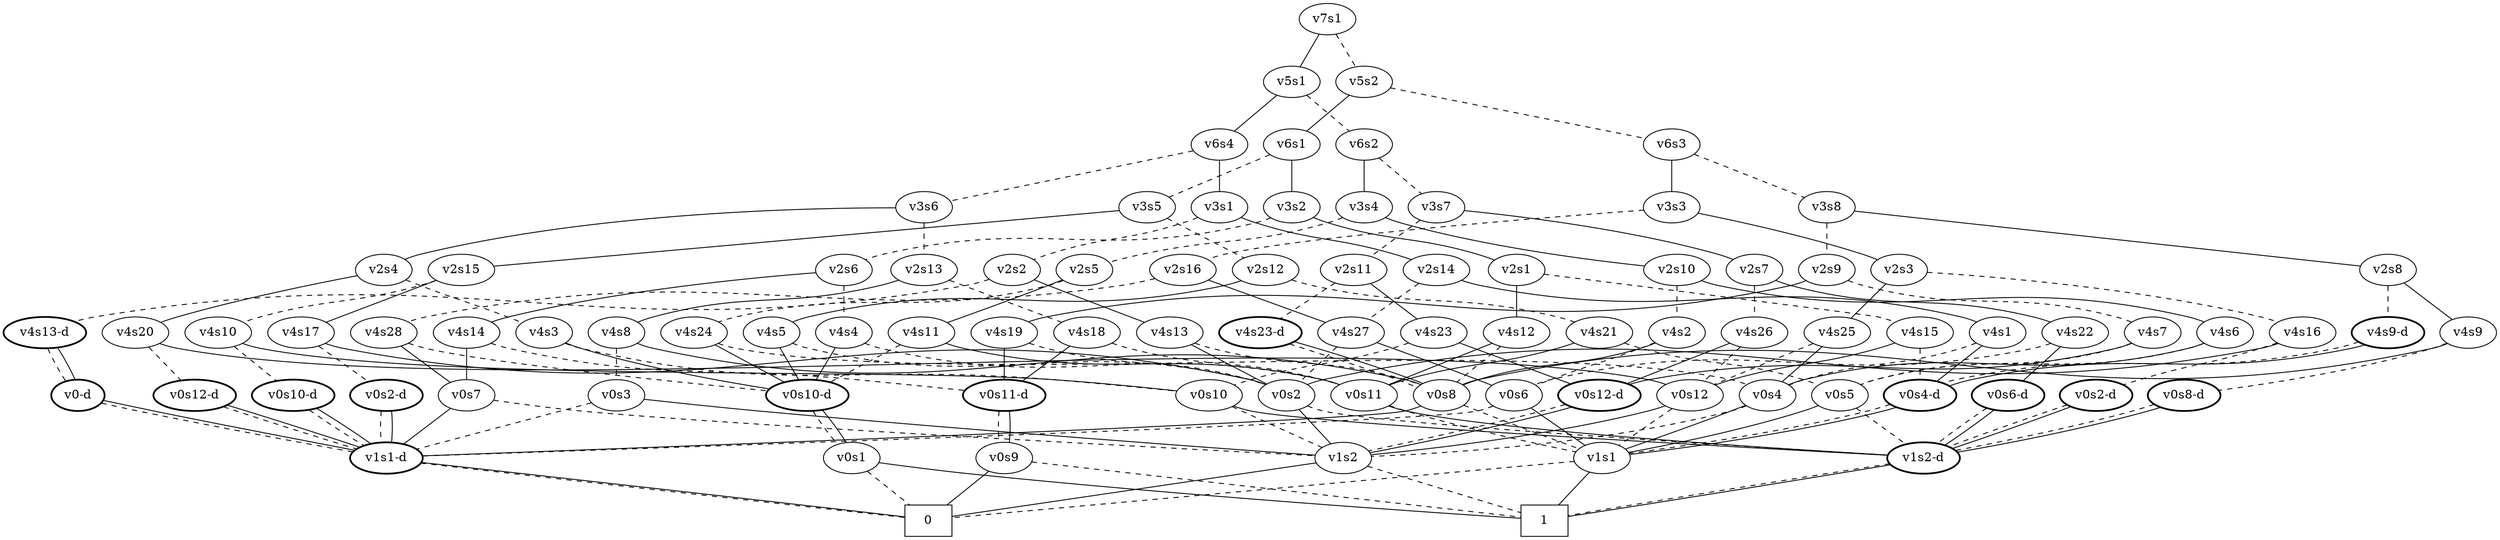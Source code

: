 graph BDD_Tree {
	 node1 [label="v7s1"];
	 node2 [label="v5s1"];
	 node1 -- node2 [style=solid];
	 node257 [label="v5s2"];
	 node1 -- node257 [style=dashed];
	 node3 [label="v6s4"];
	 node2 -- node3 [style=solid];
	 node130 [label="v6s2"];
	 node2 -- node130 [style=dashed];
	 node4 [label="v3s1"];
	 node3 -- node4 [style=solid];
	 node67 [label="v3s6"];
	 node3 -- node67 [style=dashed];
	 node5 [label="v2s14"];
	 node4 -- node5 [style=solid];
	 node36 [label="v2s2"];
	 node4 -- node36 [style=dashed];
	 node6 [label="v4s1"];
	 node5 -- node6 [style=solid];
	 node419 [label="v4s27"];
	 node5 -- node419 [style=dashed];
	 node474 [label="v0s4-d",style=bold];
	 node6 -- node474 [style=solid];
	 node389 [label="v0s4"];
	 node6 -- node389 [style=dashed];
	 node506 [label="v1s1"];
	 node474 -- node506 [style=dashed];
	 node474 -- node506 [style=solid];
	 node511 [label="1",shape=box];
	 node506 -- node511 [style=solid];
	 node508 [label="0",shape=box];
	 node506 -- node508 [style=dashed];
	 node506 [label="v1s1"];
	 node389 -- node506 [style=solid];
	 node502 [label="v1s2"];
	 node389 -- node502 [style=dashed];
	 node508 [label="0",shape=box];
	 node502 -- node508 [style=solid];
	 node511 [label="1",shape=box];
	 node502 -- node511 [style=dashed];
	 node420 [label="v0s6"];
	 node419 -- node420 [style=solid];
	 node490 [label="v0s2"];
	 node419 -- node490 [style=dashed];
	 node506 [label="v1s1"];
	 node420 -- node506 [style=solid];
	 node453 [label="v1s1-d",style=bold];
	 node420 -- node453 [style=dashed];
	 node508 [label="0",shape=box];
	 node453 -- node508 [style=dashed];
	 node453 -- node508 [style=solid];
	 node502 [label="v1s2"];
	 node490 -- node502 [style=solid];
	 node509 [label="v1s2-d",style=bold];
	 node490 -- node509 [style=dashed];
	 node511 [label="1",shape=box];
	 node509 -- node511 [style=dashed];
	 node509 -- node511 [style=solid];
	 node37 [label="v4s13"];
	 node36 -- node37 [style=solid];
	 node52 [label="v4s13-d",style=bold];
	 node36 -- node52 [style=dashed];
	 node490 [label="v0s2"];
	 node37 -- node490 [style=solid];
	 node452 [label="v0s8"];
	 node37 -- node452 [style=dashed];
	 node453 [label="v1s1-d",style=bold];
	 node452 -- node453 [style=solid];
	 node506 [label="v1s1"];
	 node452 -- node506 [style=dashed];
	 node60 [label="v0-d",style=bold];
	 node52 -- node60 [style=dashed];
	 node52 -- node60 [style=solid];
	 node453 [label="v1s1-d",style=bold];
	 node60 -- node453 [style=dashed];
	 node60 -- node453 [style=solid];
	 node68 [label="v2s4"];
	 node67 -- node68 [style=solid];
	 node99 [label="v2s13"];
	 node67 -- node99 [style=dashed];
	 node69 [label="v4s20"];
	 node68 -- node69 [style=solid];
	 node84 [label="v4s3"];
	 node68 -- node84 [style=dashed];
	 node396 [label="v0s12"];
	 node69 -- node396 [style=solid];
	 node77 [label="v0s12-d",style=bold];
	 node69 -- node77 [style=dashed];
	 node502 [label="v1s2"];
	 node396 -- node502 [style=solid];
	 node506 [label="v1s1"];
	 node396 -- node506 [style=dashed];
	 node453 [label="v1s1-d",style=bold];
	 node77 -- node453 [style=dashed];
	 node77 -- node453 [style=solid];
	 node442 [label="v0s10-d",style=bold];
	 node84 -- node442 [style=solid];
	 node340 [label="v0s10"];
	 node84 -- node340 [style=dashed];
	 node446 [label="v0s1"];
	 node442 -- node446 [style=dashed];
	 node442 -- node446 [style=solid];
	 node511 [label="1",shape=box];
	 node446 -- node511 [style=solid];
	 node508 [label="0",shape=box];
	 node446 -- node508 [style=dashed];
	 node509 [label="v1s2-d",style=bold];
	 node340 -- node509 [style=solid];
	 node502 [label="v1s2"];
	 node340 -- node502 [style=dashed];
	 node100 [label="v4s8"];
	 node99 -- node100 [style=solid];
	 node115 [label="v4s18"];
	 node99 -- node115 [style=dashed];
	 node452 [label="v0s8"];
	 node100 -- node452 [style=solid];
	 node108 [label="v0s3"];
	 node100 -- node108 [style=dashed];
	 node502 [label="v1s2"];
	 node108 -- node502 [style=solid];
	 node453 [label="v1s1-d",style=bold];
	 node108 -- node453 [style=dashed];
	 node483 [label="v0s11-d",style=bold];
	 node115 -- node483 [style=solid];
	 node371 [label="v0s11"];
	 node115 -- node371 [style=dashed];
	 node487 [label="v0s9"];
	 node483 -- node487 [style=dashed];
	 node483 -- node487 [style=solid];
	 node508 [label="0",shape=box];
	 node487 -- node508 [style=solid];
	 node511 [label="1",shape=box];
	 node487 -- node511 [style=dashed];
	 node509 [label="v1s2-d",style=bold];
	 node371 -- node509 [style=solid];
	 node506 [label="v1s1"];
	 node371 -- node506 [style=dashed];
	 node131 [label="v3s4"];
	 node130 -- node131 [style=solid];
	 node194 [label="v3s7"];
	 node130 -- node194 [style=dashed];
	 node132 [label="v2s10"];
	 node131 -- node132 [style=solid];
	 node163 [label="v2s5"];
	 node131 -- node163 [style=dashed];
	 node133 [label="v4s6"];
	 node132 -- node133 [style=solid];
	 node148 [label="v4s2"];
	 node132 -- node148 [style=dashed];
	 node389 [label="v0s4"];
	 node133 -- node389 [style=solid];
	 node505 [label="v0s5"];
	 node133 -- node505 [style=dashed];
	 node506 [label="v1s1"];
	 node505 -- node506 [style=solid];
	 node509 [label="v1s2-d",style=bold];
	 node505 -- node509 [style=dashed];
	 node452 [label="v0s8"];
	 node148 -- node452 [style=solid];
	 node420 [label="v0s6"];
	 node148 -- node420 [style=dashed];
	 node164 [label="v4s11"];
	 node163 -- node164 [style=solid];
	 node179 [label="v4s24"];
	 node163 -- node179 [style=dashed];
	 node371 [label="v0s11"];
	 node164 -- node371 [style=solid];
	 node442 [label="v0s10-d",style=bold];
	 node164 -- node442 [style=dashed];
	 node442 [label="v0s10-d",style=bold];
	 node179 -- node442 [style=solid];
	 node389 [label="v0s4"];
	 node179 -- node389 [style=dashed];
	 node195 [label="v2s7"];
	 node194 -- node195 [style=solid];
	 node226 [label="v2s11"];
	 node194 -- node226 [style=dashed];
	 node196 [label="v4s22"];
	 node195 -- node196 [style=solid];
	 node211 [label="v4s26"];
	 node195 -- node211 [style=dashed];
	 node197 [label="v0s6-d",style=bold];
	 node196 -- node197 [style=solid];
	 node420 [label="v0s6"];
	 node196 -- node420 [style=dashed];
	 node509 [label="v1s2-d",style=bold];
	 node197 -- node509 [style=dashed];
	 node197 -- node509 [style=solid];
	 node498 [label="v0s12-d",style=bold];
	 node211 -- node498 [style=solid];
	 node396 [label="v0s12"];
	 node211 -- node396 [style=dashed];
	 node502 [label="v1s2"];
	 node498 -- node502 [style=dashed];
	 node498 -- node502 [style=solid];
	 node227 [label="v4s23"];
	 node226 -- node227 [style=solid];
	 node242 [label="v4s23-d",style=bold];
	 node226 -- node242 [style=dashed];
	 node498 [label="v0s12-d",style=bold];
	 node227 -- node498 [style=solid];
	 node340 [label="v0s10"];
	 node227 -- node340 [style=dashed];
	 node452 [label="v0s8"];
	 node242 -- node452 [style=dashed];
	 node242 -- node452 [style=solid];
	 node258 [label="v6s1"];
	 node257 -- node258 [style=solid];
	 node385 [label="v6s3"];
	 node257 -- node385 [style=dashed];
	 node259 [label="v3s2"];
	 node258 -- node259 [style=solid];
	 node322 [label="v3s5"];
	 node258 -- node322 [style=dashed];
	 node260 [label="v2s1"];
	 node259 -- node260 [style=solid];
	 node291 [label="v2s6"];
	 node259 -- node291 [style=dashed];
	 node261 [label="v4s12"];
	 node260 -- node261 [style=solid];
	 node276 [label="v4s15"];
	 node260 -- node276 [style=dashed];
	 node371 [label="v0s11"];
	 node261 -- node371 [style=solid];
	 node452 [label="v0s8"];
	 node261 -- node452 [style=dashed];
	 node396 [label="v0s12"];
	 node276 -- node396 [style=solid];
	 node474 [label="v0s4-d",style=bold];
	 node276 -- node474 [style=dashed];
	 node292 [label="v4s14"];
	 node291 -- node292 [style=solid];
	 node307 [label="v4s4"];
	 node291 -- node307 [style=dashed];
	 node435 [label="v0s7"];
	 node292 -- node435 [style=solid];
	 node483 [label="v0s11-d",style=bold];
	 node292 -- node483 [style=dashed];
	 node453 [label="v1s1-d",style=bold];
	 node435 -- node453 [style=solid];
	 node502 [label="v1s2"];
	 node435 -- node502 [style=dashed];
	 node442 [label="v0s10-d",style=bold];
	 node307 -- node442 [style=solid];
	 node371 [label="v0s11"];
	 node307 -- node371 [style=dashed];
	 node323 [label="v2s15"];
	 node322 -- node323 [style=solid];
	 node354 [label="v2s12"];
	 node322 -- node354 [style=dashed];
	 node324 [label="v4s17"];
	 node323 -- node324 [style=solid];
	 node339 [label="v4s10"];
	 node323 -- node339 [style=dashed];
	 node490 [label="v0s2"];
	 node324 -- node490 [style=solid];
	 node332 [label="v0s2-d",style=bold];
	 node324 -- node332 [style=dashed];
	 node453 [label="v1s1-d",style=bold];
	 node332 -- node453 [style=dashed];
	 node332 -- node453 [style=solid];
	 node340 [label="v0s10"];
	 node339 -- node340 [style=solid];
	 node347 [label="v0s10-d",style=bold];
	 node339 -- node347 [style=dashed];
	 node453 [label="v1s1-d",style=bold];
	 node347 -- node453 [style=dashed];
	 node347 -- node453 [style=solid];
	 node355 [label="v4s5"];
	 node354 -- node355 [style=solid];
	 node370 [label="v4s21"];
	 node354 -- node370 [style=dashed];
	 node442 [label="v0s10-d",style=bold];
	 node355 -- node442 [style=solid];
	 node490 [label="v0s2"];
	 node355 -- node490 [style=dashed];
	 node371 [label="v0s11"];
	 node370 -- node371 [style=solid];
	 node505 [label="v0s5"];
	 node370 -- node505 [style=dashed];
	 node386 [label="v3s3"];
	 node385 -- node386 [style=solid];
	 node449 [label="v3s8"];
	 node385 -- node449 [style=dashed];
	 node387 [label="v2s3"];
	 node386 -- node387 [style=solid];
	 node418 [label="v2s16"];
	 node386 -- node418 [style=dashed];
	 node388 [label="v4s25"];
	 node387 -- node388 [style=solid];
	 node403 [label="v4s16"];
	 node387 -- node403 [style=dashed];
	 node389 [label="v0s4"];
	 node388 -- node389 [style=solid];
	 node396 [label="v0s12"];
	 node388 -- node396 [style=dashed];
	 node490 [label="v0s2"];
	 node403 -- node490 [style=solid];
	 node411 [label="v0s2-d",style=bold];
	 node403 -- node411 [style=dashed];
	 node509 [label="v1s2-d",style=bold];
	 node411 -- node509 [style=dashed];
	 node411 -- node509 [style=solid];
	 node419 [label="v4s27"];
	 node418 -- node419 [style=solid];
	 node434 [label="v4s28"];
	 node418 -- node434 [style=dashed];
	 node435 [label="v0s7"];
	 node434 -- node435 [style=solid];
	 node442 [label="v0s10-d",style=bold];
	 node434 -- node442 [style=dashed];
	 node450 [label="v2s8"];
	 node449 -- node450 [style=solid];
	 node481 [label="v2s9"];
	 node449 -- node481 [style=dashed];
	 node451 [label="v4s9"];
	 node450 -- node451 [style=solid];
	 node466 [label="v4s9-d",style=bold];
	 node450 -- node466 [style=dashed];
	 node452 [label="v0s8"];
	 node451 -- node452 [style=solid];
	 node459 [label="v0s8-d",style=bold];
	 node451 -- node459 [style=dashed];
	 node509 [label="v1s2-d",style=bold];
	 node459 -- node509 [style=dashed];
	 node459 -- node509 [style=solid];
	 node474 [label="v0s4-d",style=bold];
	 node466 -- node474 [style=dashed];
	 node466 -- node474 [style=solid];
	 node482 [label="v4s19"];
	 node481 -- node482 [style=solid];
	 node497 [label="v4s7"];
	 node481 -- node497 [style=dashed];
	 node483 [label="v0s11-d",style=bold];
	 node482 -- node483 [style=solid];
	 node490 [label="v0s2"];
	 node482 -- node490 [style=dashed];
	 node498 [label="v0s12-d",style=bold];
	 node497 -- node498 [style=solid];
	 node505 [label="v0s5"];
	 node497 -- node505 [style=dashed];
}
